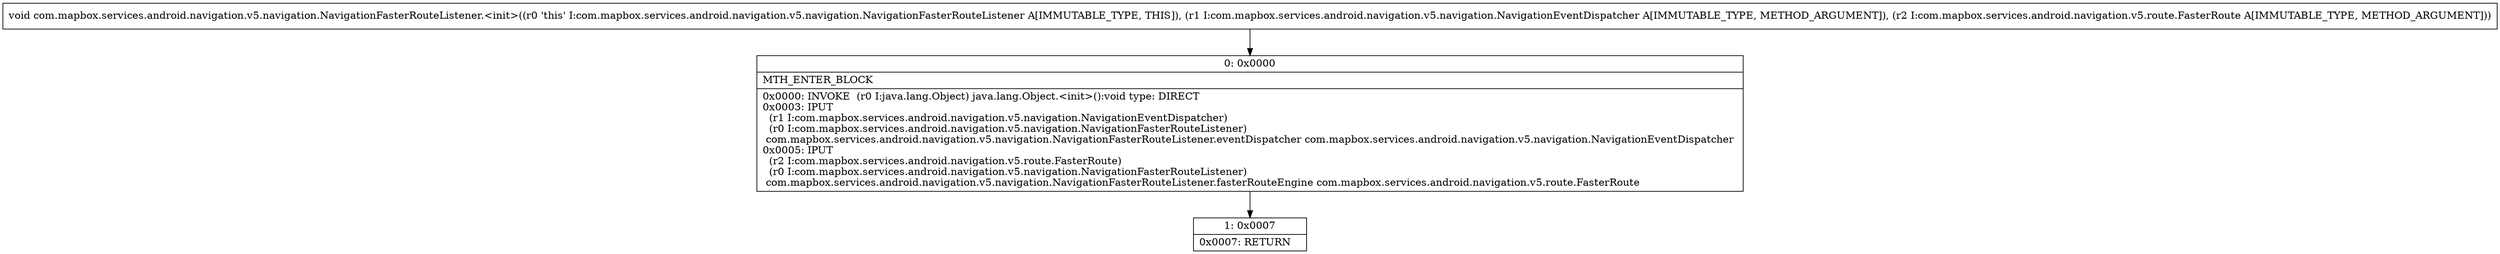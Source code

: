 digraph "CFG forcom.mapbox.services.android.navigation.v5.navigation.NavigationFasterRouteListener.\<init\>(Lcom\/mapbox\/services\/android\/navigation\/v5\/navigation\/NavigationEventDispatcher;Lcom\/mapbox\/services\/android\/navigation\/v5\/route\/FasterRoute;)V" {
Node_0 [shape=record,label="{0\:\ 0x0000|MTH_ENTER_BLOCK\l|0x0000: INVOKE  (r0 I:java.lang.Object) java.lang.Object.\<init\>():void type: DIRECT \l0x0003: IPUT  \l  (r1 I:com.mapbox.services.android.navigation.v5.navigation.NavigationEventDispatcher)\l  (r0 I:com.mapbox.services.android.navigation.v5.navigation.NavigationFasterRouteListener)\l com.mapbox.services.android.navigation.v5.navigation.NavigationFasterRouteListener.eventDispatcher com.mapbox.services.android.navigation.v5.navigation.NavigationEventDispatcher \l0x0005: IPUT  \l  (r2 I:com.mapbox.services.android.navigation.v5.route.FasterRoute)\l  (r0 I:com.mapbox.services.android.navigation.v5.navigation.NavigationFasterRouteListener)\l com.mapbox.services.android.navigation.v5.navigation.NavigationFasterRouteListener.fasterRouteEngine com.mapbox.services.android.navigation.v5.route.FasterRoute \l}"];
Node_1 [shape=record,label="{1\:\ 0x0007|0x0007: RETURN   \l}"];
MethodNode[shape=record,label="{void com.mapbox.services.android.navigation.v5.navigation.NavigationFasterRouteListener.\<init\>((r0 'this' I:com.mapbox.services.android.navigation.v5.navigation.NavigationFasterRouteListener A[IMMUTABLE_TYPE, THIS]), (r1 I:com.mapbox.services.android.navigation.v5.navigation.NavigationEventDispatcher A[IMMUTABLE_TYPE, METHOD_ARGUMENT]), (r2 I:com.mapbox.services.android.navigation.v5.route.FasterRoute A[IMMUTABLE_TYPE, METHOD_ARGUMENT])) }"];
MethodNode -> Node_0;
Node_0 -> Node_1;
}

